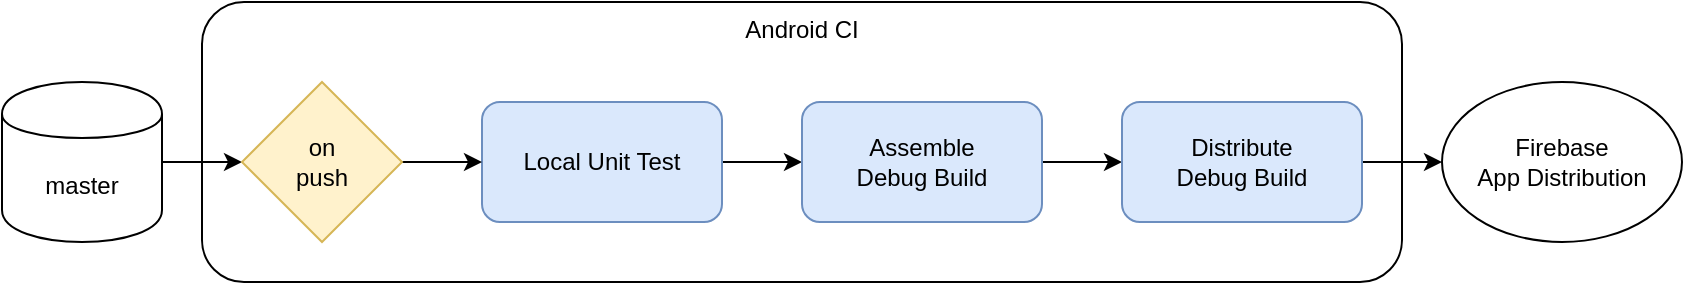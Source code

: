 <mxfile version="12.3.2" type="device" pages="1"><diagram id="Nlc1-MKyGgmXeyH5h6kF" name="Page-1"><mxGraphModel dx="1106" dy="813" grid="1" gridSize="10" guides="1" tooltips="1" connect="1" arrows="1" fold="1" page="1" pageScale="1" pageWidth="1169" pageHeight="827" math="0" shadow="0"><root><mxCell id="0"/><mxCell id="1" parent="0"/><mxCell id="KxMRaesnT55XffyTZRvV-18" value="Android CI" style="rounded=1;whiteSpace=wrap;html=1;strokeWidth=1;verticalAlign=top;align=center;" vertex="1" parent="1"><mxGeometry x="140" y="40" width="600" height="140" as="geometry"/></mxCell><mxCell id="KxMRaesnT55XffyTZRvV-9" style="edgeStyle=orthogonalEdgeStyle;rounded=0;orthogonalLoop=1;jettySize=auto;html=1;entryX=0;entryY=0.5;entryDx=0;entryDy=0;strokeWidth=1;" edge="1" parent="1" source="KxMRaesnT55XffyTZRvV-1" target="KxMRaesnT55XffyTZRvV-4"><mxGeometry relative="1" as="geometry"/></mxCell><mxCell id="KxMRaesnT55XffyTZRvV-1" value="Local Unit Test" style="rounded=1;whiteSpace=wrap;html=1;strokeWidth=1;fillColor=#dae8fc;strokeColor=#6c8ebf;" vertex="1" parent="1"><mxGeometry x="280" y="90" width="120" height="60" as="geometry"/></mxCell><mxCell id="KxMRaesnT55XffyTZRvV-14" style="edgeStyle=orthogonalEdgeStyle;rounded=0;orthogonalLoop=1;jettySize=auto;html=1;entryX=0;entryY=0.5;entryDx=0;entryDy=0;strokeWidth=1;" edge="1" parent="1" source="KxMRaesnT55XffyTZRvV-2" target="KxMRaesnT55XffyTZRvV-13"><mxGeometry relative="1" as="geometry"/></mxCell><mxCell id="KxMRaesnT55XffyTZRvV-2" value="master" style="shape=cylinder;whiteSpace=wrap;html=1;boundedLbl=1;backgroundOutline=1;strokeWidth=1;" vertex="1" parent="1"><mxGeometry x="40" y="80" width="80" height="80" as="geometry"/></mxCell><mxCell id="KxMRaesnT55XffyTZRvV-10" style="edgeStyle=orthogonalEdgeStyle;rounded=0;orthogonalLoop=1;jettySize=auto;html=1;entryX=0;entryY=0.5;entryDx=0;entryDy=0;strokeWidth=1;" edge="1" parent="1" source="KxMRaesnT55XffyTZRvV-4" target="KxMRaesnT55XffyTZRvV-5"><mxGeometry relative="1" as="geometry"/></mxCell><mxCell id="KxMRaesnT55XffyTZRvV-4" value="Assemble&lt;br&gt;Debug Build" style="rounded=1;whiteSpace=wrap;html=1;strokeWidth=1;fillColor=#dae8fc;strokeColor=#6c8ebf;" vertex="1" parent="1"><mxGeometry x="440" y="90" width="120" height="60" as="geometry"/></mxCell><mxCell id="KxMRaesnT55XffyTZRvV-17" style="edgeStyle=orthogonalEdgeStyle;rounded=0;orthogonalLoop=1;jettySize=auto;html=1;entryX=0;entryY=0.5;entryDx=0;entryDy=0;strokeWidth=1;" edge="1" parent="1" source="KxMRaesnT55XffyTZRvV-5" target="KxMRaesnT55XffyTZRvV-16"><mxGeometry relative="1" as="geometry"/></mxCell><mxCell id="KxMRaesnT55XffyTZRvV-5" value="Distribute&lt;br&gt;Debug Build" style="rounded=1;whiteSpace=wrap;html=1;strokeWidth=1;fillColor=#dae8fc;strokeColor=#6c8ebf;" vertex="1" parent="1"><mxGeometry x="600" y="90" width="120" height="60" as="geometry"/></mxCell><mxCell id="KxMRaesnT55XffyTZRvV-15" style="edgeStyle=orthogonalEdgeStyle;rounded=0;orthogonalLoop=1;jettySize=auto;html=1;entryX=0;entryY=0.5;entryDx=0;entryDy=0;strokeWidth=1;" edge="1" parent="1" source="KxMRaesnT55XffyTZRvV-13" target="KxMRaesnT55XffyTZRvV-1"><mxGeometry relative="1" as="geometry"/></mxCell><mxCell id="KxMRaesnT55XffyTZRvV-13" value="on&lt;br&gt;push" style="rhombus;whiteSpace=wrap;html=1;strokeWidth=1;fillColor=#fff2cc;strokeColor=#d6b656;" vertex="1" parent="1"><mxGeometry x="160" y="80" width="80" height="80" as="geometry"/></mxCell><mxCell id="KxMRaesnT55XffyTZRvV-16" value="Firebase&lt;br&gt;App Distribution" style="ellipse;whiteSpace=wrap;html=1;strokeWidth=1;" vertex="1" parent="1"><mxGeometry x="760" y="80" width="120" height="80" as="geometry"/></mxCell></root></mxGraphModel></diagram></mxfile>